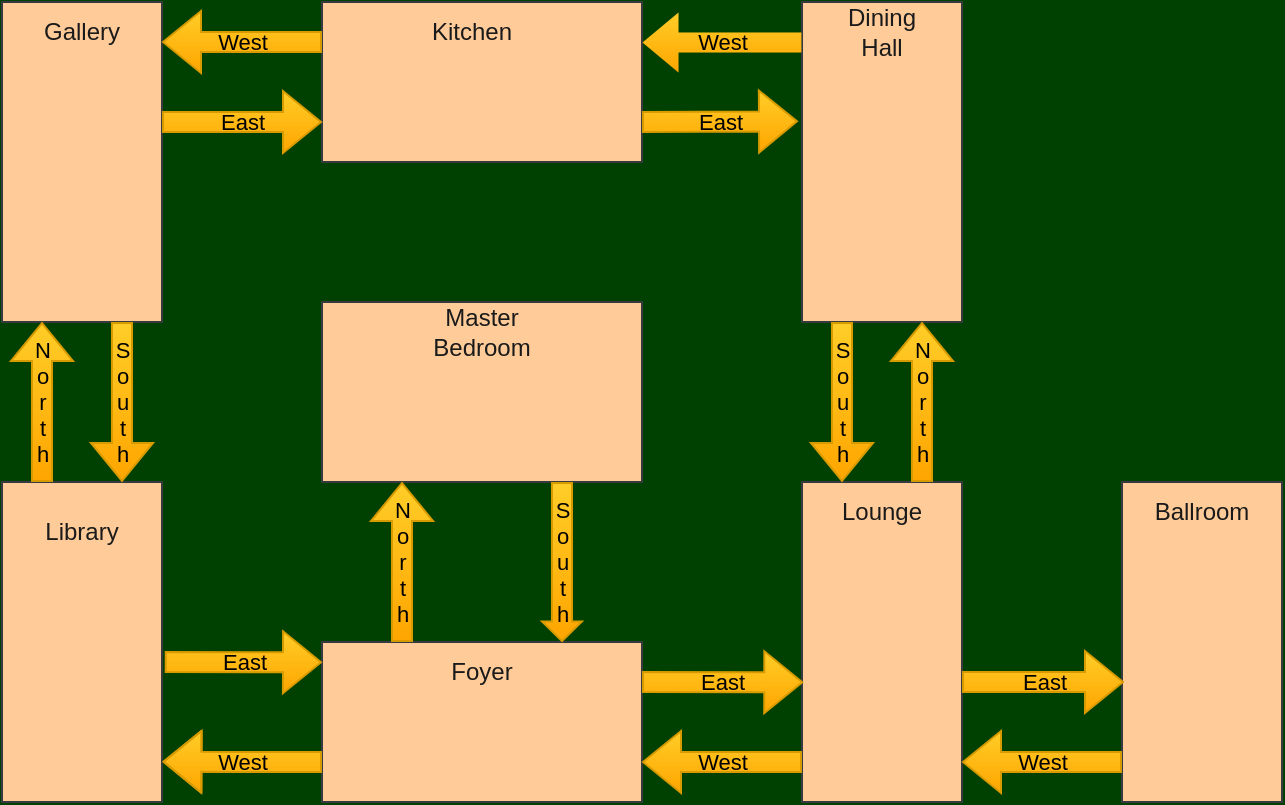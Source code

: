 <mxfile version="24.8.3">
  <diagram name="Page-1" id="j2JoLsDUlaS8TVAY6SCH">
    <mxGraphModel dx="882" dy="429" grid="1" gridSize="10" guides="1" tooltips="1" connect="1" arrows="1" fold="1" page="1" pageScale="1" pageWidth="850" pageHeight="1100" background="#004000" math="0" shadow="0">
      <root>
        <mxCell id="0" />
        <mxCell id="1" parent="0" />
        <mxCell id="WmfBzsvGKUfKijlTK8kG-2" value="" style="rounded=0;whiteSpace=wrap;html=1;labelBackgroundColor=none;fillColor=#ffcc99;strokeColor=#36393d;" vertex="1" parent="1">
          <mxGeometry x="320" y="640" width="160" height="80" as="geometry" />
        </mxCell>
        <mxCell id="WmfBzsvGKUfKijlTK8kG-3" value="" style="rounded=0;whiteSpace=wrap;html=1;fillColor=#ffcc99;strokeColor=#36393d;labelBackgroundColor=none;" vertex="1" parent="1">
          <mxGeometry x="320" y="470" width="160" height="90" as="geometry" />
        </mxCell>
        <mxCell id="WmfBzsvGKUfKijlTK8kG-4" value="" style="rounded=0;whiteSpace=wrap;html=1;fillColor=#ffcc99;strokeColor=#36393d;labelBackgroundColor=none;" vertex="1" parent="1">
          <mxGeometry x="320" y="320" width="160" height="80" as="geometry" />
        </mxCell>
        <mxCell id="WmfBzsvGKUfKijlTK8kG-5" value="" style="rounded=0;whiteSpace=wrap;html=1;fillColor=#ffcc99;strokeColor=#36393d;direction=south;labelBackgroundColor=none;" vertex="1" parent="1">
          <mxGeometry x="560" y="560" width="80" height="160" as="geometry" />
        </mxCell>
        <mxCell id="WmfBzsvGKUfKijlTK8kG-7" value="" style="rounded=0;whiteSpace=wrap;html=1;fillColor=#ffcc99;strokeColor=#36393d;direction=south;labelBackgroundColor=none;" vertex="1" parent="1">
          <mxGeometry x="560" y="320" width="80" height="160" as="geometry" />
        </mxCell>
        <mxCell id="WmfBzsvGKUfKijlTK8kG-9" value="" style="rounded=0;whiteSpace=wrap;html=1;fillColor=#ffcc99;strokeColor=#36393d;direction=south;labelBackgroundColor=none;" vertex="1" parent="1">
          <mxGeometry x="160" y="560" width="80" height="160" as="geometry" />
        </mxCell>
        <mxCell id="WmfBzsvGKUfKijlTK8kG-10" value="" style="rounded=0;whiteSpace=wrap;html=1;fillColor=#ffcc99;strokeColor=#36393d;direction=south;labelBackgroundColor=none;" vertex="1" parent="1">
          <mxGeometry x="160" y="320" width="80" height="160" as="geometry" />
        </mxCell>
        <mxCell id="WmfBzsvGKUfKijlTK8kG-23" value="&lt;div&gt;N&lt;/div&gt;&lt;div&gt;o&lt;/div&gt;&lt;div&gt;r&lt;/div&gt;&lt;div&gt;t&lt;/div&gt;&lt;div&gt;h&lt;br&gt;&lt;/div&gt;" style="shape=flexArrow;endArrow=classic;html=1;rounded=0;exitX=0.25;exitY=0;exitDx=0;exitDy=0;strokeColor=#d79b00;entryX=0.25;entryY=1;entryDx=0;entryDy=0;labelBackgroundColor=none;fontColor=default;fillColor=#ffcd28;gradientColor=#ffa500;" edge="1" parent="1" source="WmfBzsvGKUfKijlTK8kG-2" target="WmfBzsvGKUfKijlTK8kG-3">
          <mxGeometry width="50" height="50" relative="1" as="geometry">
            <mxPoint x="360" y="630" as="sourcePoint" />
            <mxPoint x="339" y="560" as="targetPoint" />
          </mxGeometry>
        </mxCell>
        <mxCell id="WmfBzsvGKUfKijlTK8kG-25" value="&lt;div&gt;S&lt;br&gt;&lt;/div&gt;&lt;div&gt;o&lt;/div&gt;&lt;div&gt;u&lt;/div&gt;&lt;div&gt;t&lt;/div&gt;&lt;div&gt;h&lt;br&gt;&lt;/div&gt;" style="shape=flexArrow;endArrow=classic;html=1;rounded=0;entryX=0.75;entryY=0;entryDx=0;entryDy=0;endWidth=8.889;endSize=2.922;exitX=0.75;exitY=1;exitDx=0;exitDy=0;strokeColor=#d79b00;labelBackgroundColor=none;fontColor=default;fillColor=#ffcd28;gradientColor=#ffa500;" edge="1" parent="1" source="WmfBzsvGKUfKijlTK8kG-3" target="WmfBzsvGKUfKijlTK8kG-2">
          <mxGeometry width="50" height="50" relative="1" as="geometry">
            <mxPoint x="440" y="560" as="sourcePoint" />
            <mxPoint x="500" y="540" as="targetPoint" />
          </mxGeometry>
        </mxCell>
        <mxCell id="WmfBzsvGKUfKijlTK8kG-28" value="West" style="shape=flexArrow;endArrow=classic;html=1;rounded=0;exitX=0;exitY=0.75;exitDx=0;exitDy=0;strokeColor=#d79b00;entryX=0.874;entryY=-0.003;entryDx=0;entryDy=0;entryPerimeter=0;labelBackgroundColor=none;fontColor=default;fillColor=#ffcd28;gradientColor=#ffa500;" edge="1" parent="1" source="WmfBzsvGKUfKijlTK8kG-2" target="WmfBzsvGKUfKijlTK8kG-9">
          <mxGeometry width="50" height="50" relative="1" as="geometry">
            <mxPoint x="370" y="650" as="sourcePoint" />
            <mxPoint x="370" y="570" as="targetPoint" />
            <Array as="points">
              <mxPoint x="300" y="700" />
              <mxPoint x="280" y="700" />
            </Array>
          </mxGeometry>
        </mxCell>
        <mxCell id="WmfBzsvGKUfKijlTK8kG-29" value="East" style="shape=flexArrow;endArrow=classic;html=1;rounded=0;exitX=0.624;exitY=-0.017;exitDx=0;exitDy=0;strokeColor=#d79b00;entryX=0;entryY=0.25;entryDx=0;entryDy=0;exitPerimeter=0;labelBackgroundColor=none;fontColor=default;fillColor=#ffcd28;gradientColor=#ffa500;" edge="1" parent="1">
          <mxGeometry width="50" height="50" relative="1" as="geometry">
            <mxPoint x="241.36" y="650" as="sourcePoint" />
            <mxPoint x="320" y="650.16" as="targetPoint" />
          </mxGeometry>
        </mxCell>
        <mxCell id="WmfBzsvGKUfKijlTK8kG-31" value="&lt;div&gt;N&lt;/div&gt;&lt;div&gt;o&lt;/div&gt;&lt;div&gt;r&lt;/div&gt;&lt;div&gt;t&lt;/div&gt;&lt;div&gt;h&lt;br&gt;&lt;/div&gt;" style="shape=flexArrow;endArrow=classic;html=1;rounded=0;exitX=0;exitY=0.75;exitDx=0;exitDy=0;strokeColor=#d79b00;entryX=1;entryY=0.75;entryDx=0;entryDy=0;labelBackgroundColor=none;fontColor=default;fillColor=#ffcd28;gradientColor=#ffa500;" edge="1" parent="1" source="WmfBzsvGKUfKijlTK8kG-9" target="WmfBzsvGKUfKijlTK8kG-10">
          <mxGeometry width="50" height="50" relative="1" as="geometry">
            <mxPoint x="251.36" y="660" as="sourcePoint" />
            <mxPoint x="330" y="660.16" as="targetPoint" />
          </mxGeometry>
        </mxCell>
        <mxCell id="WmfBzsvGKUfKijlTK8kG-32" value="&lt;div&gt;S&lt;/div&gt;&lt;div&gt;o&lt;/div&gt;&lt;div&gt;u&lt;/div&gt;&lt;div&gt;t&lt;/div&gt;&lt;div&gt;h&lt;br&gt;&lt;/div&gt;" style="shape=flexArrow;endArrow=classic;html=1;rounded=0;exitX=1;exitY=0.25;exitDx=0;exitDy=0;strokeColor=#d79b00;entryX=0;entryY=0.25;entryDx=0;entryDy=0;labelBackgroundColor=none;fontColor=default;fillColor=#ffcd28;gradientColor=#ffa500;" edge="1" parent="1" source="WmfBzsvGKUfKijlTK8kG-10" target="WmfBzsvGKUfKijlTK8kG-9">
          <mxGeometry width="50" height="50" relative="1" as="geometry">
            <mxPoint x="261.36" y="670" as="sourcePoint" />
            <mxPoint x="340" y="670.16" as="targetPoint" />
          </mxGeometry>
        </mxCell>
        <mxCell id="WmfBzsvGKUfKijlTK8kG-33" value="East" style="shape=flexArrow;endArrow=classic;html=1;rounded=0;strokeColor=#d79b00;entryX=0;entryY=0.75;entryDx=0;entryDy=0;labelBackgroundColor=none;fontColor=default;fillColor=#ffcd28;gradientColor=#ffa500;" edge="1" parent="1" target="WmfBzsvGKUfKijlTK8kG-4">
          <mxGeometry width="50" height="50" relative="1" as="geometry">
            <mxPoint x="240" y="380" as="sourcePoint" />
            <mxPoint x="350" y="680.16" as="targetPoint" />
          </mxGeometry>
        </mxCell>
        <mxCell id="WmfBzsvGKUfKijlTK8kG-34" value="West" style="shape=flexArrow;endArrow=classic;html=1;rounded=0;exitX=0;exitY=0.25;exitDx=0;exitDy=0;strokeColor=#d79b00;labelBackgroundColor=none;fontColor=default;fillColor=#ffcd28;gradientColor=#ffa500;" edge="1" parent="1" source="WmfBzsvGKUfKijlTK8kG-4">
          <mxGeometry width="50" height="50" relative="1" as="geometry">
            <mxPoint x="252" y="390" as="sourcePoint" />
            <mxPoint x="240" y="340" as="targetPoint" />
          </mxGeometry>
        </mxCell>
        <mxCell id="WmfBzsvGKUfKijlTK8kG-35" value="West" style="shape=flexArrow;endArrow=classic;html=1;rounded=0;strokeColor=#d79b00;labelBackgroundColor=none;fontColor=default;strokeWidth=0;flowAnimation=0;shadow=0;entryX=1;entryY=0.25;entryDx=0;entryDy=0;exitX=0.125;exitY=1.007;exitDx=0;exitDy=0;exitPerimeter=0;fillColor=#ffcd28;gradientColor=#ffa500;" edge="1" parent="1" source="WmfBzsvGKUfKijlTK8kG-7" target="WmfBzsvGKUfKijlTK8kG-4">
          <mxGeometry width="50" height="50" relative="1" as="geometry">
            <mxPoint x="510" y="340" as="sourcePoint" />
            <mxPoint x="510" y="340" as="targetPoint" />
          </mxGeometry>
        </mxCell>
        <mxCell id="WmfBzsvGKUfKijlTK8kG-47" value="" style="edgeLabel;html=1;align=center;verticalAlign=middle;resizable=0;points=[];strokeColor=#909090;fontColor=#1A1A1A;fillColor=#F5AB50;" vertex="1" connectable="0" parent="WmfBzsvGKUfKijlTK8kG-35">
          <mxGeometry x="-0.267" relative="1" as="geometry">
            <mxPoint as="offset" />
          </mxGeometry>
        </mxCell>
        <mxCell id="WmfBzsvGKUfKijlTK8kG-48" value="" style="edgeLabel;html=1;align=center;verticalAlign=middle;resizable=0;points=[];strokeColor=#909090;fontColor=#1A1A1A;fillColor=#F5AB50;" vertex="1" connectable="0" parent="WmfBzsvGKUfKijlTK8kG-35">
          <mxGeometry x="0.572" y="-4" relative="1" as="geometry">
            <mxPoint as="offset" />
          </mxGeometry>
        </mxCell>
        <mxCell id="WmfBzsvGKUfKijlTK8kG-36" value="East" style="shape=flexArrow;endArrow=classic;html=1;rounded=0;strokeColor=#d79b00;entryX=0.373;entryY=1.025;entryDx=0;entryDy=0;exitX=1;exitY=0.75;exitDx=0;exitDy=0;entryPerimeter=0;labelBackgroundColor=none;fontColor=default;fillColor=#ffcd28;gradientColor=#ffa500;" edge="1" parent="1" source="WmfBzsvGKUfKijlTK8kG-4" target="WmfBzsvGKUfKijlTK8kG-7">
          <mxGeometry width="50" height="50" relative="1" as="geometry">
            <mxPoint x="260" y="400" as="sourcePoint" />
            <mxPoint x="340" y="400" as="targetPoint" />
          </mxGeometry>
        </mxCell>
        <mxCell id="WmfBzsvGKUfKijlTK8kG-49" value="" style="edgeLabel;html=1;align=center;verticalAlign=middle;resizable=0;points=[];strokeColor=#909090;fontColor=#1A1A1A;fillColor=#F5AB50;" vertex="1" connectable="0" parent="WmfBzsvGKUfKijlTK8kG-36">
          <mxGeometry x="-0.538" y="-1" relative="1" as="geometry">
            <mxPoint as="offset" />
          </mxGeometry>
        </mxCell>
        <mxCell id="WmfBzsvGKUfKijlTK8kG-37" value="East" style="shape=flexArrow;endArrow=classic;html=1;rounded=0;exitX=1;exitY=0.25;exitDx=0;exitDy=0;strokeColor=#d79b00;entryX=0.626;entryY=0.992;entryDx=0;entryDy=0;entryPerimeter=0;labelBackgroundColor=none;fontColor=default;fillColor=#ffcd28;gradientColor=#ffa500;" edge="1" parent="1" source="WmfBzsvGKUfKijlTK8kG-2" target="WmfBzsvGKUfKijlTK8kG-5">
          <mxGeometry width="50" height="50" relative="1" as="geometry">
            <mxPoint x="251.36" y="660" as="sourcePoint" />
            <mxPoint x="330" y="660.16" as="targetPoint" />
          </mxGeometry>
        </mxCell>
        <mxCell id="WmfBzsvGKUfKijlTK8kG-38" value="West" style="shape=flexArrow;endArrow=classic;html=1;rounded=0;strokeColor=#d79b00;entryX=1;entryY=0.75;entryDx=0;entryDy=0;labelBackgroundColor=none;fontColor=default;fillColor=#ffcd28;gradientColor=#ffa500;" edge="1" parent="1" target="WmfBzsvGKUfKijlTK8kG-2">
          <mxGeometry width="50" height="50" relative="1" as="geometry">
            <mxPoint x="560" y="700" as="sourcePoint" />
            <mxPoint x="340" y="670.16" as="targetPoint" />
          </mxGeometry>
        </mxCell>
        <mxCell id="WmfBzsvGKUfKijlTK8kG-40" value="&lt;div&gt;S&lt;/div&gt;&lt;div&gt;o&lt;/div&gt;&lt;div&gt;u&lt;/div&gt;&lt;div&gt;t&lt;/div&gt;&lt;div&gt;h&lt;br&gt;&lt;/div&gt;" style="shape=flexArrow;endArrow=classic;html=1;rounded=0;exitX=1;exitY=0.75;exitDx=0;exitDy=0;strokeColor=#d79b00;entryX=0;entryY=0.75;entryDx=0;entryDy=0;labelBackgroundColor=none;fontColor=default;fillColor=#ffcd28;gradientColor=#ffa500;" edge="1" parent="1" source="WmfBzsvGKUfKijlTK8kG-7" target="WmfBzsvGKUfKijlTK8kG-5">
          <mxGeometry width="50" height="50" relative="1" as="geometry">
            <mxPoint x="271.36" y="680" as="sourcePoint" />
            <mxPoint x="350" y="680.16" as="targetPoint" />
          </mxGeometry>
        </mxCell>
        <mxCell id="WmfBzsvGKUfKijlTK8kG-41" value="&lt;div&gt;N&lt;/div&gt;&lt;div&gt;o&lt;/div&gt;&lt;div&gt;r&lt;/div&gt;&lt;div&gt;t&lt;/div&gt;&lt;div&gt;h&lt;br&gt;&lt;/div&gt;" style="shape=flexArrow;endArrow=classic;html=1;rounded=0;exitX=0;exitY=0.25;exitDx=0;exitDy=0;strokeColor=#d79b00;labelBackgroundColor=none;fontColor=default;fillColor=#ffcd28;gradientColor=#ffa500;" edge="1" parent="1" source="WmfBzsvGKUfKijlTK8kG-5">
          <mxGeometry width="50" height="50" relative="1" as="geometry">
            <mxPoint x="281.36" y="690" as="sourcePoint" />
            <mxPoint x="620" y="480" as="targetPoint" />
          </mxGeometry>
        </mxCell>
        <mxCell id="WmfBzsvGKUfKijlTK8kG-42" value="" style="rounded=0;whiteSpace=wrap;html=1;fillColor=#ffcc99;strokeColor=#36393d;direction=south;labelBackgroundColor=none;" vertex="1" parent="1">
          <mxGeometry x="720" y="560" width="80" height="160" as="geometry" />
        </mxCell>
        <mxCell id="WmfBzsvGKUfKijlTK8kG-44" value="East" style="shape=flexArrow;endArrow=classic;html=1;rounded=0;exitX=1;exitY=0.25;exitDx=0;exitDy=0;strokeColor=#d79b00;entryX=0.626;entryY=0.992;entryDx=0;entryDy=0;entryPerimeter=0;labelBackgroundColor=none;fontColor=default;fillColor=#ffcd28;gradientColor=#ffa500;" edge="1" parent="1">
          <mxGeometry width="50" height="50" relative="1" as="geometry">
            <mxPoint x="640" y="660" as="sourcePoint" />
            <mxPoint x="721" y="660" as="targetPoint" />
          </mxGeometry>
        </mxCell>
        <mxCell id="WmfBzsvGKUfKijlTK8kG-45" value="West" style="shape=flexArrow;endArrow=classic;html=1;rounded=0;strokeColor=#d79b00;entryX=1;entryY=0.75;entryDx=0;entryDy=0;labelBackgroundColor=none;fontColor=default;fillColor=#ffcd28;gradientColor=#ffa500;" edge="1" parent="1">
          <mxGeometry width="50" height="50" relative="1" as="geometry">
            <mxPoint x="720" y="700" as="sourcePoint" />
            <mxPoint x="640" y="700" as="targetPoint" />
          </mxGeometry>
        </mxCell>
        <mxCell id="WmfBzsvGKUfKijlTK8kG-52" value="Foyer" style="text;html=1;align=center;verticalAlign=middle;whiteSpace=wrap;rounded=0;fontColor=#1A1A1A;" vertex="1" parent="1">
          <mxGeometry x="370" y="640" width="60" height="30" as="geometry" />
        </mxCell>
        <mxCell id="WmfBzsvGKUfKijlTK8kG-53" value="Kitchen" style="text;html=1;align=center;verticalAlign=middle;whiteSpace=wrap;rounded=0;fontColor=#1A1A1A;" vertex="1" parent="1">
          <mxGeometry x="365" y="320" width="60" height="30" as="geometry" />
        </mxCell>
        <mxCell id="WmfBzsvGKUfKijlTK8kG-54" value="Ballroom" style="text;html=1;align=center;verticalAlign=middle;whiteSpace=wrap;rounded=0;fontColor=#1A1A1A;" vertex="1" parent="1">
          <mxGeometry x="730" y="560" width="60" height="30" as="geometry" />
        </mxCell>
        <mxCell id="WmfBzsvGKUfKijlTK8kG-55" value="Lounge" style="text;html=1;align=center;verticalAlign=middle;whiteSpace=wrap;rounded=0;fontColor=#1A1A1A;" vertex="1" parent="1">
          <mxGeometry x="570" y="560" width="60" height="30" as="geometry" />
        </mxCell>
        <mxCell id="WmfBzsvGKUfKijlTK8kG-58" value="Master Bedroom" style="text;html=1;align=center;verticalAlign=middle;whiteSpace=wrap;rounded=0;fontColor=#1A1A1A;" vertex="1" parent="1">
          <mxGeometry x="370" y="470" width="60" height="30" as="geometry" />
        </mxCell>
        <mxCell id="WmfBzsvGKUfKijlTK8kG-59" value="&lt;div&gt;Dining Hall&lt;br&gt;&lt;/div&gt;" style="text;html=1;align=center;verticalAlign=middle;whiteSpace=wrap;rounded=0;fontColor=#1A1A1A;" vertex="1" parent="1">
          <mxGeometry x="570" y="320" width="60" height="30" as="geometry" />
        </mxCell>
        <mxCell id="WmfBzsvGKUfKijlTK8kG-60" value="Gallery" style="text;html=1;align=center;verticalAlign=middle;whiteSpace=wrap;rounded=0;fontColor=#1A1A1A;" vertex="1" parent="1">
          <mxGeometry x="170" y="320" width="60" height="30" as="geometry" />
        </mxCell>
        <mxCell id="WmfBzsvGKUfKijlTK8kG-61" value="Library" style="text;html=1;align=center;verticalAlign=middle;whiteSpace=wrap;rounded=0;fontColor=#1A1A1A;" vertex="1" parent="1">
          <mxGeometry x="170" y="570" width="60" height="30" as="geometry" />
        </mxCell>
      </root>
    </mxGraphModel>
  </diagram>
</mxfile>
